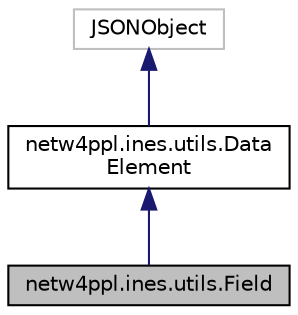 digraph "netw4ppl.ines.utils.Field"
{
 // LATEX_PDF_SIZE
  edge [fontname="Helvetica",fontsize="10",labelfontname="Helvetica",labelfontsize="10"];
  node [fontname="Helvetica",fontsize="10",shape=record];
  Node1 [label="netw4ppl.ines.utils.Field",height=0.2,width=0.4,color="black", fillcolor="grey75", style="filled", fontcolor="black",tooltip=" "];
  Node2 -> Node1 [dir="back",color="midnightblue",fontsize="10",style="solid"];
  Node2 [label="netw4ppl.ines.utils.Data\lElement",height=0.2,width=0.4,color="black", fillcolor="white", style="filled",URL="$classnetw4ppl_1_1ines_1_1utils_1_1_data_element.html",tooltip=" "];
  Node3 -> Node2 [dir="back",color="midnightblue",fontsize="10",style="solid"];
  Node3 [label="JSONObject",height=0.2,width=0.4,color="grey75", fillcolor="white", style="filled",tooltip=" "];
}
